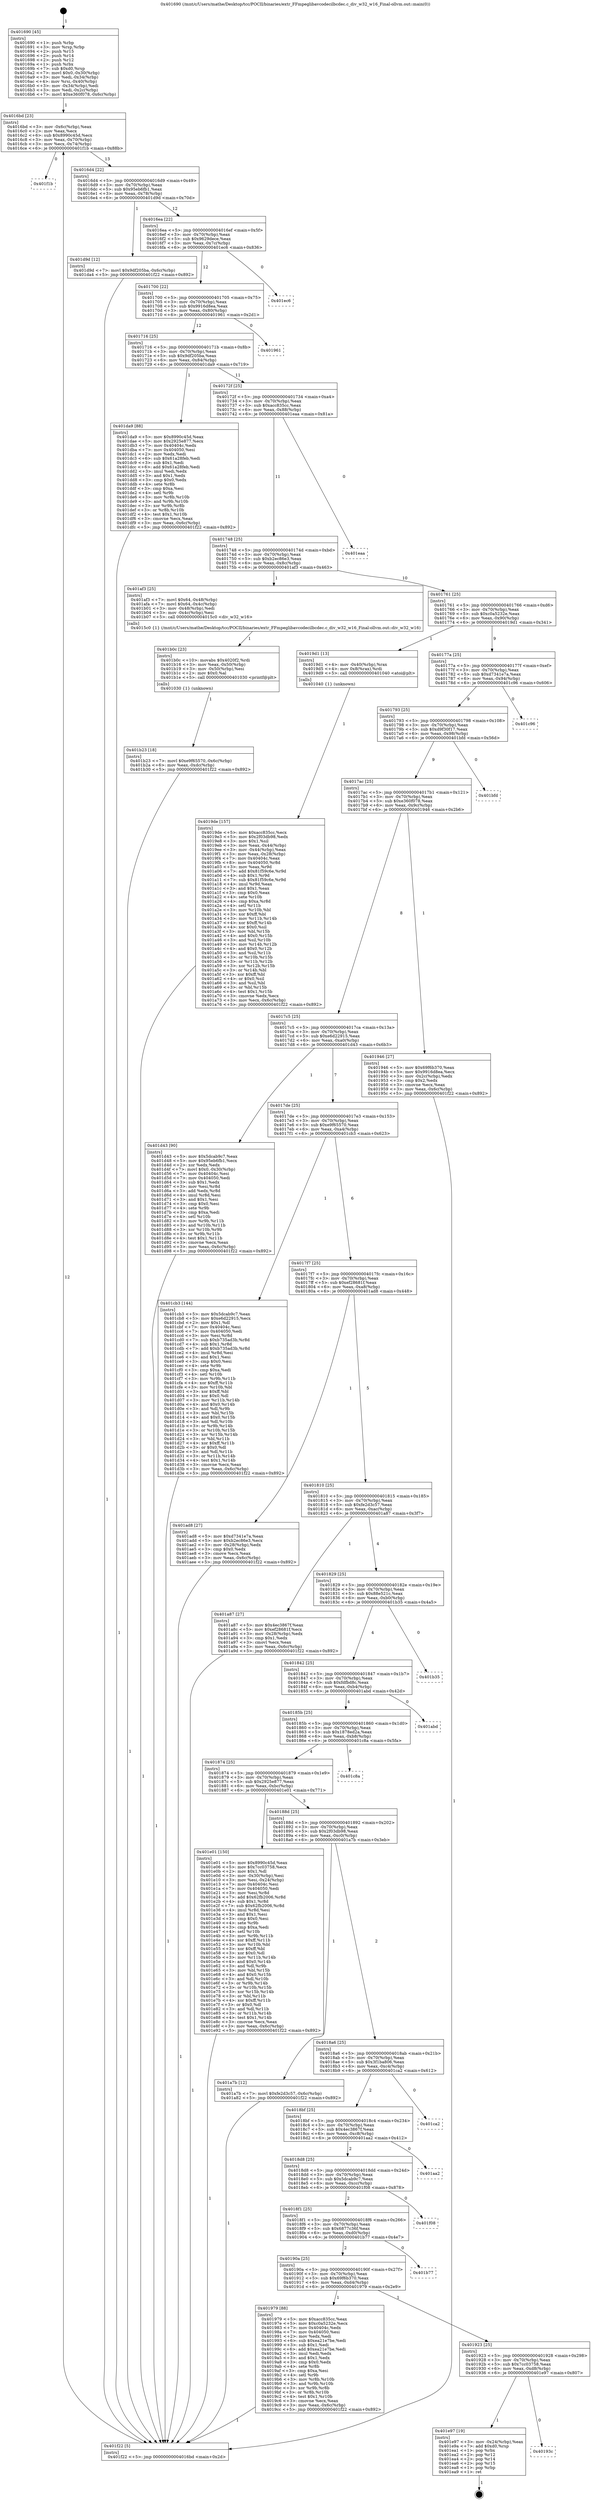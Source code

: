 digraph "0x401690" {
  label = "0x401690 (/mnt/c/Users/mathe/Desktop/tcc/POCII/binaries/extr_FFmpeglibavcodecilbcdec.c_div_w32_w16_Final-ollvm.out::main(0))"
  labelloc = "t"
  node[shape=record]

  Entry [label="",width=0.3,height=0.3,shape=circle,fillcolor=black,style=filled]
  "0x4016bd" [label="{
     0x4016bd [23]\l
     | [instrs]\l
     &nbsp;&nbsp;0x4016bd \<+3\>: mov -0x6c(%rbp),%eax\l
     &nbsp;&nbsp;0x4016c0 \<+2\>: mov %eax,%ecx\l
     &nbsp;&nbsp;0x4016c2 \<+6\>: sub $0x8990c45d,%ecx\l
     &nbsp;&nbsp;0x4016c8 \<+3\>: mov %eax,-0x70(%rbp)\l
     &nbsp;&nbsp;0x4016cb \<+3\>: mov %ecx,-0x74(%rbp)\l
     &nbsp;&nbsp;0x4016ce \<+6\>: je 0000000000401f1b \<main+0x88b\>\l
  }"]
  "0x401f1b" [label="{
     0x401f1b\l
  }", style=dashed]
  "0x4016d4" [label="{
     0x4016d4 [22]\l
     | [instrs]\l
     &nbsp;&nbsp;0x4016d4 \<+5\>: jmp 00000000004016d9 \<main+0x49\>\l
     &nbsp;&nbsp;0x4016d9 \<+3\>: mov -0x70(%rbp),%eax\l
     &nbsp;&nbsp;0x4016dc \<+5\>: sub $0x95eb6fb1,%eax\l
     &nbsp;&nbsp;0x4016e1 \<+3\>: mov %eax,-0x78(%rbp)\l
     &nbsp;&nbsp;0x4016e4 \<+6\>: je 0000000000401d9d \<main+0x70d\>\l
  }"]
  Exit [label="",width=0.3,height=0.3,shape=circle,fillcolor=black,style=filled,peripheries=2]
  "0x401d9d" [label="{
     0x401d9d [12]\l
     | [instrs]\l
     &nbsp;&nbsp;0x401d9d \<+7\>: movl $0x9df205ba,-0x6c(%rbp)\l
     &nbsp;&nbsp;0x401da4 \<+5\>: jmp 0000000000401f22 \<main+0x892\>\l
  }"]
  "0x4016ea" [label="{
     0x4016ea [22]\l
     | [instrs]\l
     &nbsp;&nbsp;0x4016ea \<+5\>: jmp 00000000004016ef \<main+0x5f\>\l
     &nbsp;&nbsp;0x4016ef \<+3\>: mov -0x70(%rbp),%eax\l
     &nbsp;&nbsp;0x4016f2 \<+5\>: sub $0x9629dece,%eax\l
     &nbsp;&nbsp;0x4016f7 \<+3\>: mov %eax,-0x7c(%rbp)\l
     &nbsp;&nbsp;0x4016fa \<+6\>: je 0000000000401ec6 \<main+0x836\>\l
  }"]
  "0x40193c" [label="{
     0x40193c\l
  }", style=dashed]
  "0x401ec6" [label="{
     0x401ec6\l
  }", style=dashed]
  "0x401700" [label="{
     0x401700 [22]\l
     | [instrs]\l
     &nbsp;&nbsp;0x401700 \<+5\>: jmp 0000000000401705 \<main+0x75\>\l
     &nbsp;&nbsp;0x401705 \<+3\>: mov -0x70(%rbp),%eax\l
     &nbsp;&nbsp;0x401708 \<+5\>: sub $0x9916d8ea,%eax\l
     &nbsp;&nbsp;0x40170d \<+3\>: mov %eax,-0x80(%rbp)\l
     &nbsp;&nbsp;0x401710 \<+6\>: je 0000000000401961 \<main+0x2d1\>\l
  }"]
  "0x401e97" [label="{
     0x401e97 [19]\l
     | [instrs]\l
     &nbsp;&nbsp;0x401e97 \<+3\>: mov -0x24(%rbp),%eax\l
     &nbsp;&nbsp;0x401e9a \<+7\>: add $0xd0,%rsp\l
     &nbsp;&nbsp;0x401ea1 \<+1\>: pop %rbx\l
     &nbsp;&nbsp;0x401ea2 \<+2\>: pop %r12\l
     &nbsp;&nbsp;0x401ea4 \<+2\>: pop %r14\l
     &nbsp;&nbsp;0x401ea6 \<+2\>: pop %r15\l
     &nbsp;&nbsp;0x401ea8 \<+1\>: pop %rbp\l
     &nbsp;&nbsp;0x401ea9 \<+1\>: ret\l
  }"]
  "0x401961" [label="{
     0x401961\l
  }", style=dashed]
  "0x401716" [label="{
     0x401716 [25]\l
     | [instrs]\l
     &nbsp;&nbsp;0x401716 \<+5\>: jmp 000000000040171b \<main+0x8b\>\l
     &nbsp;&nbsp;0x40171b \<+3\>: mov -0x70(%rbp),%eax\l
     &nbsp;&nbsp;0x40171e \<+5\>: sub $0x9df205ba,%eax\l
     &nbsp;&nbsp;0x401723 \<+6\>: mov %eax,-0x84(%rbp)\l
     &nbsp;&nbsp;0x401729 \<+6\>: je 0000000000401da9 \<main+0x719\>\l
  }"]
  "0x401b23" [label="{
     0x401b23 [18]\l
     | [instrs]\l
     &nbsp;&nbsp;0x401b23 \<+7\>: movl $0xe9f65570,-0x6c(%rbp)\l
     &nbsp;&nbsp;0x401b2a \<+6\>: mov %eax,-0xdc(%rbp)\l
     &nbsp;&nbsp;0x401b30 \<+5\>: jmp 0000000000401f22 \<main+0x892\>\l
  }"]
  "0x401da9" [label="{
     0x401da9 [88]\l
     | [instrs]\l
     &nbsp;&nbsp;0x401da9 \<+5\>: mov $0x8990c45d,%eax\l
     &nbsp;&nbsp;0x401dae \<+5\>: mov $0x2925e877,%ecx\l
     &nbsp;&nbsp;0x401db3 \<+7\>: mov 0x40404c,%edx\l
     &nbsp;&nbsp;0x401dba \<+7\>: mov 0x404050,%esi\l
     &nbsp;&nbsp;0x401dc1 \<+2\>: mov %edx,%edi\l
     &nbsp;&nbsp;0x401dc3 \<+6\>: sub $0x61a28feb,%edi\l
     &nbsp;&nbsp;0x401dc9 \<+3\>: sub $0x1,%edi\l
     &nbsp;&nbsp;0x401dcc \<+6\>: add $0x61a28feb,%edi\l
     &nbsp;&nbsp;0x401dd2 \<+3\>: imul %edi,%edx\l
     &nbsp;&nbsp;0x401dd5 \<+3\>: and $0x1,%edx\l
     &nbsp;&nbsp;0x401dd8 \<+3\>: cmp $0x0,%edx\l
     &nbsp;&nbsp;0x401ddb \<+4\>: sete %r8b\l
     &nbsp;&nbsp;0x401ddf \<+3\>: cmp $0xa,%esi\l
     &nbsp;&nbsp;0x401de2 \<+4\>: setl %r9b\l
     &nbsp;&nbsp;0x401de6 \<+3\>: mov %r8b,%r10b\l
     &nbsp;&nbsp;0x401de9 \<+3\>: and %r9b,%r10b\l
     &nbsp;&nbsp;0x401dec \<+3\>: xor %r9b,%r8b\l
     &nbsp;&nbsp;0x401def \<+3\>: or %r8b,%r10b\l
     &nbsp;&nbsp;0x401df2 \<+4\>: test $0x1,%r10b\l
     &nbsp;&nbsp;0x401df6 \<+3\>: cmovne %ecx,%eax\l
     &nbsp;&nbsp;0x401df9 \<+3\>: mov %eax,-0x6c(%rbp)\l
     &nbsp;&nbsp;0x401dfc \<+5\>: jmp 0000000000401f22 \<main+0x892\>\l
  }"]
  "0x40172f" [label="{
     0x40172f [25]\l
     | [instrs]\l
     &nbsp;&nbsp;0x40172f \<+5\>: jmp 0000000000401734 \<main+0xa4\>\l
     &nbsp;&nbsp;0x401734 \<+3\>: mov -0x70(%rbp),%eax\l
     &nbsp;&nbsp;0x401737 \<+5\>: sub $0xacc835cc,%eax\l
     &nbsp;&nbsp;0x40173c \<+6\>: mov %eax,-0x88(%rbp)\l
     &nbsp;&nbsp;0x401742 \<+6\>: je 0000000000401eaa \<main+0x81a\>\l
  }"]
  "0x401b0c" [label="{
     0x401b0c [23]\l
     | [instrs]\l
     &nbsp;&nbsp;0x401b0c \<+10\>: movabs $0x4020f2,%rdi\l
     &nbsp;&nbsp;0x401b16 \<+3\>: mov %eax,-0x50(%rbp)\l
     &nbsp;&nbsp;0x401b19 \<+3\>: mov -0x50(%rbp),%esi\l
     &nbsp;&nbsp;0x401b1c \<+2\>: mov $0x0,%al\l
     &nbsp;&nbsp;0x401b1e \<+5\>: call 0000000000401030 \<printf@plt\>\l
     | [calls]\l
     &nbsp;&nbsp;0x401030 \{1\} (unknown)\l
  }"]
  "0x401eaa" [label="{
     0x401eaa\l
  }", style=dashed]
  "0x401748" [label="{
     0x401748 [25]\l
     | [instrs]\l
     &nbsp;&nbsp;0x401748 \<+5\>: jmp 000000000040174d \<main+0xbd\>\l
     &nbsp;&nbsp;0x40174d \<+3\>: mov -0x70(%rbp),%eax\l
     &nbsp;&nbsp;0x401750 \<+5\>: sub $0xb2ec86e3,%eax\l
     &nbsp;&nbsp;0x401755 \<+6\>: mov %eax,-0x8c(%rbp)\l
     &nbsp;&nbsp;0x40175b \<+6\>: je 0000000000401af3 \<main+0x463\>\l
  }"]
  "0x4019de" [label="{
     0x4019de [157]\l
     | [instrs]\l
     &nbsp;&nbsp;0x4019de \<+5\>: mov $0xacc835cc,%ecx\l
     &nbsp;&nbsp;0x4019e3 \<+5\>: mov $0x2f03db98,%edx\l
     &nbsp;&nbsp;0x4019e8 \<+3\>: mov $0x1,%sil\l
     &nbsp;&nbsp;0x4019eb \<+3\>: mov %eax,-0x44(%rbp)\l
     &nbsp;&nbsp;0x4019ee \<+3\>: mov -0x44(%rbp),%eax\l
     &nbsp;&nbsp;0x4019f1 \<+3\>: mov %eax,-0x28(%rbp)\l
     &nbsp;&nbsp;0x4019f4 \<+7\>: mov 0x40404c,%eax\l
     &nbsp;&nbsp;0x4019fb \<+8\>: mov 0x404050,%r8d\l
     &nbsp;&nbsp;0x401a03 \<+3\>: mov %eax,%r9d\l
     &nbsp;&nbsp;0x401a06 \<+7\>: add $0x81f59c6e,%r9d\l
     &nbsp;&nbsp;0x401a0d \<+4\>: sub $0x1,%r9d\l
     &nbsp;&nbsp;0x401a11 \<+7\>: sub $0x81f59c6e,%r9d\l
     &nbsp;&nbsp;0x401a18 \<+4\>: imul %r9d,%eax\l
     &nbsp;&nbsp;0x401a1c \<+3\>: and $0x1,%eax\l
     &nbsp;&nbsp;0x401a1f \<+3\>: cmp $0x0,%eax\l
     &nbsp;&nbsp;0x401a22 \<+4\>: sete %r10b\l
     &nbsp;&nbsp;0x401a26 \<+4\>: cmp $0xa,%r8d\l
     &nbsp;&nbsp;0x401a2a \<+4\>: setl %r11b\l
     &nbsp;&nbsp;0x401a2e \<+3\>: mov %r10b,%bl\l
     &nbsp;&nbsp;0x401a31 \<+3\>: xor $0xff,%bl\l
     &nbsp;&nbsp;0x401a34 \<+3\>: mov %r11b,%r14b\l
     &nbsp;&nbsp;0x401a37 \<+4\>: xor $0xff,%r14b\l
     &nbsp;&nbsp;0x401a3b \<+4\>: xor $0x0,%sil\l
     &nbsp;&nbsp;0x401a3f \<+3\>: mov %bl,%r15b\l
     &nbsp;&nbsp;0x401a42 \<+4\>: and $0x0,%r15b\l
     &nbsp;&nbsp;0x401a46 \<+3\>: and %sil,%r10b\l
     &nbsp;&nbsp;0x401a49 \<+3\>: mov %r14b,%r12b\l
     &nbsp;&nbsp;0x401a4c \<+4\>: and $0x0,%r12b\l
     &nbsp;&nbsp;0x401a50 \<+3\>: and %sil,%r11b\l
     &nbsp;&nbsp;0x401a53 \<+3\>: or %r10b,%r15b\l
     &nbsp;&nbsp;0x401a56 \<+3\>: or %r11b,%r12b\l
     &nbsp;&nbsp;0x401a59 \<+3\>: xor %r12b,%r15b\l
     &nbsp;&nbsp;0x401a5c \<+3\>: or %r14b,%bl\l
     &nbsp;&nbsp;0x401a5f \<+3\>: xor $0xff,%bl\l
     &nbsp;&nbsp;0x401a62 \<+4\>: or $0x0,%sil\l
     &nbsp;&nbsp;0x401a66 \<+3\>: and %sil,%bl\l
     &nbsp;&nbsp;0x401a69 \<+3\>: or %bl,%r15b\l
     &nbsp;&nbsp;0x401a6c \<+4\>: test $0x1,%r15b\l
     &nbsp;&nbsp;0x401a70 \<+3\>: cmovne %edx,%ecx\l
     &nbsp;&nbsp;0x401a73 \<+3\>: mov %ecx,-0x6c(%rbp)\l
     &nbsp;&nbsp;0x401a76 \<+5\>: jmp 0000000000401f22 \<main+0x892\>\l
  }"]
  "0x401af3" [label="{
     0x401af3 [25]\l
     | [instrs]\l
     &nbsp;&nbsp;0x401af3 \<+7\>: movl $0x64,-0x48(%rbp)\l
     &nbsp;&nbsp;0x401afa \<+7\>: movl $0x64,-0x4c(%rbp)\l
     &nbsp;&nbsp;0x401b01 \<+3\>: mov -0x48(%rbp),%edi\l
     &nbsp;&nbsp;0x401b04 \<+3\>: mov -0x4c(%rbp),%esi\l
     &nbsp;&nbsp;0x401b07 \<+5\>: call 00000000004015c0 \<div_w32_w16\>\l
     | [calls]\l
     &nbsp;&nbsp;0x4015c0 \{1\} (/mnt/c/Users/mathe/Desktop/tcc/POCII/binaries/extr_FFmpeglibavcodecilbcdec.c_div_w32_w16_Final-ollvm.out::div_w32_w16)\l
  }"]
  "0x401761" [label="{
     0x401761 [25]\l
     | [instrs]\l
     &nbsp;&nbsp;0x401761 \<+5\>: jmp 0000000000401766 \<main+0xd6\>\l
     &nbsp;&nbsp;0x401766 \<+3\>: mov -0x70(%rbp),%eax\l
     &nbsp;&nbsp;0x401769 \<+5\>: sub $0xc0a5232e,%eax\l
     &nbsp;&nbsp;0x40176e \<+6\>: mov %eax,-0x90(%rbp)\l
     &nbsp;&nbsp;0x401774 \<+6\>: je 00000000004019d1 \<main+0x341\>\l
  }"]
  "0x401923" [label="{
     0x401923 [25]\l
     | [instrs]\l
     &nbsp;&nbsp;0x401923 \<+5\>: jmp 0000000000401928 \<main+0x298\>\l
     &nbsp;&nbsp;0x401928 \<+3\>: mov -0x70(%rbp),%eax\l
     &nbsp;&nbsp;0x40192b \<+5\>: sub $0x7cc03758,%eax\l
     &nbsp;&nbsp;0x401930 \<+6\>: mov %eax,-0xd8(%rbp)\l
     &nbsp;&nbsp;0x401936 \<+6\>: je 0000000000401e97 \<main+0x807\>\l
  }"]
  "0x4019d1" [label="{
     0x4019d1 [13]\l
     | [instrs]\l
     &nbsp;&nbsp;0x4019d1 \<+4\>: mov -0x40(%rbp),%rax\l
     &nbsp;&nbsp;0x4019d5 \<+4\>: mov 0x8(%rax),%rdi\l
     &nbsp;&nbsp;0x4019d9 \<+5\>: call 0000000000401040 \<atoi@plt\>\l
     | [calls]\l
     &nbsp;&nbsp;0x401040 \{1\} (unknown)\l
  }"]
  "0x40177a" [label="{
     0x40177a [25]\l
     | [instrs]\l
     &nbsp;&nbsp;0x40177a \<+5\>: jmp 000000000040177f \<main+0xef\>\l
     &nbsp;&nbsp;0x40177f \<+3\>: mov -0x70(%rbp),%eax\l
     &nbsp;&nbsp;0x401782 \<+5\>: sub $0xd7341e7a,%eax\l
     &nbsp;&nbsp;0x401787 \<+6\>: mov %eax,-0x94(%rbp)\l
     &nbsp;&nbsp;0x40178d \<+6\>: je 0000000000401c96 \<main+0x606\>\l
  }"]
  "0x401979" [label="{
     0x401979 [88]\l
     | [instrs]\l
     &nbsp;&nbsp;0x401979 \<+5\>: mov $0xacc835cc,%eax\l
     &nbsp;&nbsp;0x40197e \<+5\>: mov $0xc0a5232e,%ecx\l
     &nbsp;&nbsp;0x401983 \<+7\>: mov 0x40404c,%edx\l
     &nbsp;&nbsp;0x40198a \<+7\>: mov 0x404050,%esi\l
     &nbsp;&nbsp;0x401991 \<+2\>: mov %edx,%edi\l
     &nbsp;&nbsp;0x401993 \<+6\>: sub $0xea21e7be,%edi\l
     &nbsp;&nbsp;0x401999 \<+3\>: sub $0x1,%edi\l
     &nbsp;&nbsp;0x40199c \<+6\>: add $0xea21e7be,%edi\l
     &nbsp;&nbsp;0x4019a2 \<+3\>: imul %edi,%edx\l
     &nbsp;&nbsp;0x4019a5 \<+3\>: and $0x1,%edx\l
     &nbsp;&nbsp;0x4019a8 \<+3\>: cmp $0x0,%edx\l
     &nbsp;&nbsp;0x4019ab \<+4\>: sete %r8b\l
     &nbsp;&nbsp;0x4019af \<+3\>: cmp $0xa,%esi\l
     &nbsp;&nbsp;0x4019b2 \<+4\>: setl %r9b\l
     &nbsp;&nbsp;0x4019b6 \<+3\>: mov %r8b,%r10b\l
     &nbsp;&nbsp;0x4019b9 \<+3\>: and %r9b,%r10b\l
     &nbsp;&nbsp;0x4019bc \<+3\>: xor %r9b,%r8b\l
     &nbsp;&nbsp;0x4019bf \<+3\>: or %r8b,%r10b\l
     &nbsp;&nbsp;0x4019c2 \<+4\>: test $0x1,%r10b\l
     &nbsp;&nbsp;0x4019c6 \<+3\>: cmovne %ecx,%eax\l
     &nbsp;&nbsp;0x4019c9 \<+3\>: mov %eax,-0x6c(%rbp)\l
     &nbsp;&nbsp;0x4019cc \<+5\>: jmp 0000000000401f22 \<main+0x892\>\l
  }"]
  "0x401c96" [label="{
     0x401c96\l
  }", style=dashed]
  "0x401793" [label="{
     0x401793 [25]\l
     | [instrs]\l
     &nbsp;&nbsp;0x401793 \<+5\>: jmp 0000000000401798 \<main+0x108\>\l
     &nbsp;&nbsp;0x401798 \<+3\>: mov -0x70(%rbp),%eax\l
     &nbsp;&nbsp;0x40179b \<+5\>: sub $0xd9f30f17,%eax\l
     &nbsp;&nbsp;0x4017a0 \<+6\>: mov %eax,-0x98(%rbp)\l
     &nbsp;&nbsp;0x4017a6 \<+6\>: je 0000000000401bfd \<main+0x56d\>\l
  }"]
  "0x40190a" [label="{
     0x40190a [25]\l
     | [instrs]\l
     &nbsp;&nbsp;0x40190a \<+5\>: jmp 000000000040190f \<main+0x27f\>\l
     &nbsp;&nbsp;0x40190f \<+3\>: mov -0x70(%rbp),%eax\l
     &nbsp;&nbsp;0x401912 \<+5\>: sub $0x69f6b370,%eax\l
     &nbsp;&nbsp;0x401917 \<+6\>: mov %eax,-0xd4(%rbp)\l
     &nbsp;&nbsp;0x40191d \<+6\>: je 0000000000401979 \<main+0x2e9\>\l
  }"]
  "0x401bfd" [label="{
     0x401bfd\l
  }", style=dashed]
  "0x4017ac" [label="{
     0x4017ac [25]\l
     | [instrs]\l
     &nbsp;&nbsp;0x4017ac \<+5\>: jmp 00000000004017b1 \<main+0x121\>\l
     &nbsp;&nbsp;0x4017b1 \<+3\>: mov -0x70(%rbp),%eax\l
     &nbsp;&nbsp;0x4017b4 \<+5\>: sub $0xe360f078,%eax\l
     &nbsp;&nbsp;0x4017b9 \<+6\>: mov %eax,-0x9c(%rbp)\l
     &nbsp;&nbsp;0x4017bf \<+6\>: je 0000000000401946 \<main+0x2b6\>\l
  }"]
  "0x401b77" [label="{
     0x401b77\l
  }", style=dashed]
  "0x401946" [label="{
     0x401946 [27]\l
     | [instrs]\l
     &nbsp;&nbsp;0x401946 \<+5\>: mov $0x69f6b370,%eax\l
     &nbsp;&nbsp;0x40194b \<+5\>: mov $0x9916d8ea,%ecx\l
     &nbsp;&nbsp;0x401950 \<+3\>: mov -0x2c(%rbp),%edx\l
     &nbsp;&nbsp;0x401953 \<+3\>: cmp $0x2,%edx\l
     &nbsp;&nbsp;0x401956 \<+3\>: cmovne %ecx,%eax\l
     &nbsp;&nbsp;0x401959 \<+3\>: mov %eax,-0x6c(%rbp)\l
     &nbsp;&nbsp;0x40195c \<+5\>: jmp 0000000000401f22 \<main+0x892\>\l
  }"]
  "0x4017c5" [label="{
     0x4017c5 [25]\l
     | [instrs]\l
     &nbsp;&nbsp;0x4017c5 \<+5\>: jmp 00000000004017ca \<main+0x13a\>\l
     &nbsp;&nbsp;0x4017ca \<+3\>: mov -0x70(%rbp),%eax\l
     &nbsp;&nbsp;0x4017cd \<+5\>: sub $0xe6d22915,%eax\l
     &nbsp;&nbsp;0x4017d2 \<+6\>: mov %eax,-0xa0(%rbp)\l
     &nbsp;&nbsp;0x4017d8 \<+6\>: je 0000000000401d43 \<main+0x6b3\>\l
  }"]
  "0x401f22" [label="{
     0x401f22 [5]\l
     | [instrs]\l
     &nbsp;&nbsp;0x401f22 \<+5\>: jmp 00000000004016bd \<main+0x2d\>\l
  }"]
  "0x401690" [label="{
     0x401690 [45]\l
     | [instrs]\l
     &nbsp;&nbsp;0x401690 \<+1\>: push %rbp\l
     &nbsp;&nbsp;0x401691 \<+3\>: mov %rsp,%rbp\l
     &nbsp;&nbsp;0x401694 \<+2\>: push %r15\l
     &nbsp;&nbsp;0x401696 \<+2\>: push %r14\l
     &nbsp;&nbsp;0x401698 \<+2\>: push %r12\l
     &nbsp;&nbsp;0x40169a \<+1\>: push %rbx\l
     &nbsp;&nbsp;0x40169b \<+7\>: sub $0xd0,%rsp\l
     &nbsp;&nbsp;0x4016a2 \<+7\>: movl $0x0,-0x30(%rbp)\l
     &nbsp;&nbsp;0x4016a9 \<+3\>: mov %edi,-0x34(%rbp)\l
     &nbsp;&nbsp;0x4016ac \<+4\>: mov %rsi,-0x40(%rbp)\l
     &nbsp;&nbsp;0x4016b0 \<+3\>: mov -0x34(%rbp),%edi\l
     &nbsp;&nbsp;0x4016b3 \<+3\>: mov %edi,-0x2c(%rbp)\l
     &nbsp;&nbsp;0x4016b6 \<+7\>: movl $0xe360f078,-0x6c(%rbp)\l
  }"]
  "0x4018f1" [label="{
     0x4018f1 [25]\l
     | [instrs]\l
     &nbsp;&nbsp;0x4018f1 \<+5\>: jmp 00000000004018f6 \<main+0x266\>\l
     &nbsp;&nbsp;0x4018f6 \<+3\>: mov -0x70(%rbp),%eax\l
     &nbsp;&nbsp;0x4018f9 \<+5\>: sub $0x6877c36f,%eax\l
     &nbsp;&nbsp;0x4018fe \<+6\>: mov %eax,-0xd0(%rbp)\l
     &nbsp;&nbsp;0x401904 \<+6\>: je 0000000000401b77 \<main+0x4e7\>\l
  }"]
  "0x401d43" [label="{
     0x401d43 [90]\l
     | [instrs]\l
     &nbsp;&nbsp;0x401d43 \<+5\>: mov $0x5dcab9c7,%eax\l
     &nbsp;&nbsp;0x401d48 \<+5\>: mov $0x95eb6fb1,%ecx\l
     &nbsp;&nbsp;0x401d4d \<+2\>: xor %edx,%edx\l
     &nbsp;&nbsp;0x401d4f \<+7\>: movl $0x0,-0x30(%rbp)\l
     &nbsp;&nbsp;0x401d56 \<+7\>: mov 0x40404c,%esi\l
     &nbsp;&nbsp;0x401d5d \<+7\>: mov 0x404050,%edi\l
     &nbsp;&nbsp;0x401d64 \<+3\>: sub $0x1,%edx\l
     &nbsp;&nbsp;0x401d67 \<+3\>: mov %esi,%r8d\l
     &nbsp;&nbsp;0x401d6a \<+3\>: add %edx,%r8d\l
     &nbsp;&nbsp;0x401d6d \<+4\>: imul %r8d,%esi\l
     &nbsp;&nbsp;0x401d71 \<+3\>: and $0x1,%esi\l
     &nbsp;&nbsp;0x401d74 \<+3\>: cmp $0x0,%esi\l
     &nbsp;&nbsp;0x401d77 \<+4\>: sete %r9b\l
     &nbsp;&nbsp;0x401d7b \<+3\>: cmp $0xa,%edi\l
     &nbsp;&nbsp;0x401d7e \<+4\>: setl %r10b\l
     &nbsp;&nbsp;0x401d82 \<+3\>: mov %r9b,%r11b\l
     &nbsp;&nbsp;0x401d85 \<+3\>: and %r10b,%r11b\l
     &nbsp;&nbsp;0x401d88 \<+3\>: xor %r10b,%r9b\l
     &nbsp;&nbsp;0x401d8b \<+3\>: or %r9b,%r11b\l
     &nbsp;&nbsp;0x401d8e \<+4\>: test $0x1,%r11b\l
     &nbsp;&nbsp;0x401d92 \<+3\>: cmovne %ecx,%eax\l
     &nbsp;&nbsp;0x401d95 \<+3\>: mov %eax,-0x6c(%rbp)\l
     &nbsp;&nbsp;0x401d98 \<+5\>: jmp 0000000000401f22 \<main+0x892\>\l
  }"]
  "0x4017de" [label="{
     0x4017de [25]\l
     | [instrs]\l
     &nbsp;&nbsp;0x4017de \<+5\>: jmp 00000000004017e3 \<main+0x153\>\l
     &nbsp;&nbsp;0x4017e3 \<+3\>: mov -0x70(%rbp),%eax\l
     &nbsp;&nbsp;0x4017e6 \<+5\>: sub $0xe9f65570,%eax\l
     &nbsp;&nbsp;0x4017eb \<+6\>: mov %eax,-0xa4(%rbp)\l
     &nbsp;&nbsp;0x4017f1 \<+6\>: je 0000000000401cb3 \<main+0x623\>\l
  }"]
  "0x401f08" [label="{
     0x401f08\l
  }", style=dashed]
  "0x401cb3" [label="{
     0x401cb3 [144]\l
     | [instrs]\l
     &nbsp;&nbsp;0x401cb3 \<+5\>: mov $0x5dcab9c7,%eax\l
     &nbsp;&nbsp;0x401cb8 \<+5\>: mov $0xe6d22915,%ecx\l
     &nbsp;&nbsp;0x401cbd \<+2\>: mov $0x1,%dl\l
     &nbsp;&nbsp;0x401cbf \<+7\>: mov 0x40404c,%esi\l
     &nbsp;&nbsp;0x401cc6 \<+7\>: mov 0x404050,%edi\l
     &nbsp;&nbsp;0x401ccd \<+3\>: mov %esi,%r8d\l
     &nbsp;&nbsp;0x401cd0 \<+7\>: sub $0xb735ad3b,%r8d\l
     &nbsp;&nbsp;0x401cd7 \<+4\>: sub $0x1,%r8d\l
     &nbsp;&nbsp;0x401cdb \<+7\>: add $0xb735ad3b,%r8d\l
     &nbsp;&nbsp;0x401ce2 \<+4\>: imul %r8d,%esi\l
     &nbsp;&nbsp;0x401ce6 \<+3\>: and $0x1,%esi\l
     &nbsp;&nbsp;0x401ce9 \<+3\>: cmp $0x0,%esi\l
     &nbsp;&nbsp;0x401cec \<+4\>: sete %r9b\l
     &nbsp;&nbsp;0x401cf0 \<+3\>: cmp $0xa,%edi\l
     &nbsp;&nbsp;0x401cf3 \<+4\>: setl %r10b\l
     &nbsp;&nbsp;0x401cf7 \<+3\>: mov %r9b,%r11b\l
     &nbsp;&nbsp;0x401cfa \<+4\>: xor $0xff,%r11b\l
     &nbsp;&nbsp;0x401cfe \<+3\>: mov %r10b,%bl\l
     &nbsp;&nbsp;0x401d01 \<+3\>: xor $0xff,%bl\l
     &nbsp;&nbsp;0x401d04 \<+3\>: xor $0x0,%dl\l
     &nbsp;&nbsp;0x401d07 \<+3\>: mov %r11b,%r14b\l
     &nbsp;&nbsp;0x401d0a \<+4\>: and $0x0,%r14b\l
     &nbsp;&nbsp;0x401d0e \<+3\>: and %dl,%r9b\l
     &nbsp;&nbsp;0x401d11 \<+3\>: mov %bl,%r15b\l
     &nbsp;&nbsp;0x401d14 \<+4\>: and $0x0,%r15b\l
     &nbsp;&nbsp;0x401d18 \<+3\>: and %dl,%r10b\l
     &nbsp;&nbsp;0x401d1b \<+3\>: or %r9b,%r14b\l
     &nbsp;&nbsp;0x401d1e \<+3\>: or %r10b,%r15b\l
     &nbsp;&nbsp;0x401d21 \<+3\>: xor %r15b,%r14b\l
     &nbsp;&nbsp;0x401d24 \<+3\>: or %bl,%r11b\l
     &nbsp;&nbsp;0x401d27 \<+4\>: xor $0xff,%r11b\l
     &nbsp;&nbsp;0x401d2b \<+3\>: or $0x0,%dl\l
     &nbsp;&nbsp;0x401d2e \<+3\>: and %dl,%r11b\l
     &nbsp;&nbsp;0x401d31 \<+3\>: or %r11b,%r14b\l
     &nbsp;&nbsp;0x401d34 \<+4\>: test $0x1,%r14b\l
     &nbsp;&nbsp;0x401d38 \<+3\>: cmovne %ecx,%eax\l
     &nbsp;&nbsp;0x401d3b \<+3\>: mov %eax,-0x6c(%rbp)\l
     &nbsp;&nbsp;0x401d3e \<+5\>: jmp 0000000000401f22 \<main+0x892\>\l
  }"]
  "0x4017f7" [label="{
     0x4017f7 [25]\l
     | [instrs]\l
     &nbsp;&nbsp;0x4017f7 \<+5\>: jmp 00000000004017fc \<main+0x16c\>\l
     &nbsp;&nbsp;0x4017fc \<+3\>: mov -0x70(%rbp),%eax\l
     &nbsp;&nbsp;0x4017ff \<+5\>: sub $0xef28681f,%eax\l
     &nbsp;&nbsp;0x401804 \<+6\>: mov %eax,-0xa8(%rbp)\l
     &nbsp;&nbsp;0x40180a \<+6\>: je 0000000000401ad8 \<main+0x448\>\l
  }"]
  "0x4018d8" [label="{
     0x4018d8 [25]\l
     | [instrs]\l
     &nbsp;&nbsp;0x4018d8 \<+5\>: jmp 00000000004018dd \<main+0x24d\>\l
     &nbsp;&nbsp;0x4018dd \<+3\>: mov -0x70(%rbp),%eax\l
     &nbsp;&nbsp;0x4018e0 \<+5\>: sub $0x5dcab9c7,%eax\l
     &nbsp;&nbsp;0x4018e5 \<+6\>: mov %eax,-0xcc(%rbp)\l
     &nbsp;&nbsp;0x4018eb \<+6\>: je 0000000000401f08 \<main+0x878\>\l
  }"]
  "0x401ad8" [label="{
     0x401ad8 [27]\l
     | [instrs]\l
     &nbsp;&nbsp;0x401ad8 \<+5\>: mov $0xd7341e7a,%eax\l
     &nbsp;&nbsp;0x401add \<+5\>: mov $0xb2ec86e3,%ecx\l
     &nbsp;&nbsp;0x401ae2 \<+3\>: mov -0x28(%rbp),%edx\l
     &nbsp;&nbsp;0x401ae5 \<+3\>: cmp $0x0,%edx\l
     &nbsp;&nbsp;0x401ae8 \<+3\>: cmove %ecx,%eax\l
     &nbsp;&nbsp;0x401aeb \<+3\>: mov %eax,-0x6c(%rbp)\l
     &nbsp;&nbsp;0x401aee \<+5\>: jmp 0000000000401f22 \<main+0x892\>\l
  }"]
  "0x401810" [label="{
     0x401810 [25]\l
     | [instrs]\l
     &nbsp;&nbsp;0x401810 \<+5\>: jmp 0000000000401815 \<main+0x185\>\l
     &nbsp;&nbsp;0x401815 \<+3\>: mov -0x70(%rbp),%eax\l
     &nbsp;&nbsp;0x401818 \<+5\>: sub $0xfe2d3c57,%eax\l
     &nbsp;&nbsp;0x40181d \<+6\>: mov %eax,-0xac(%rbp)\l
     &nbsp;&nbsp;0x401823 \<+6\>: je 0000000000401a87 \<main+0x3f7\>\l
  }"]
  "0x401aa2" [label="{
     0x401aa2\l
  }", style=dashed]
  "0x401a87" [label="{
     0x401a87 [27]\l
     | [instrs]\l
     &nbsp;&nbsp;0x401a87 \<+5\>: mov $0x4ec3867f,%eax\l
     &nbsp;&nbsp;0x401a8c \<+5\>: mov $0xef28681f,%ecx\l
     &nbsp;&nbsp;0x401a91 \<+3\>: mov -0x28(%rbp),%edx\l
     &nbsp;&nbsp;0x401a94 \<+3\>: cmp $0x1,%edx\l
     &nbsp;&nbsp;0x401a97 \<+3\>: cmovl %ecx,%eax\l
     &nbsp;&nbsp;0x401a9a \<+3\>: mov %eax,-0x6c(%rbp)\l
     &nbsp;&nbsp;0x401a9d \<+5\>: jmp 0000000000401f22 \<main+0x892\>\l
  }"]
  "0x401829" [label="{
     0x401829 [25]\l
     | [instrs]\l
     &nbsp;&nbsp;0x401829 \<+5\>: jmp 000000000040182e \<main+0x19e\>\l
     &nbsp;&nbsp;0x40182e \<+3\>: mov -0x70(%rbp),%eax\l
     &nbsp;&nbsp;0x401831 \<+5\>: sub $0x88e521c,%eax\l
     &nbsp;&nbsp;0x401836 \<+6\>: mov %eax,-0xb0(%rbp)\l
     &nbsp;&nbsp;0x40183c \<+6\>: je 0000000000401b35 \<main+0x4a5\>\l
  }"]
  "0x4018bf" [label="{
     0x4018bf [25]\l
     | [instrs]\l
     &nbsp;&nbsp;0x4018bf \<+5\>: jmp 00000000004018c4 \<main+0x234\>\l
     &nbsp;&nbsp;0x4018c4 \<+3\>: mov -0x70(%rbp),%eax\l
     &nbsp;&nbsp;0x4018c7 \<+5\>: sub $0x4ec3867f,%eax\l
     &nbsp;&nbsp;0x4018cc \<+6\>: mov %eax,-0xc8(%rbp)\l
     &nbsp;&nbsp;0x4018d2 \<+6\>: je 0000000000401aa2 \<main+0x412\>\l
  }"]
  "0x401b35" [label="{
     0x401b35\l
  }", style=dashed]
  "0x401842" [label="{
     0x401842 [25]\l
     | [instrs]\l
     &nbsp;&nbsp;0x401842 \<+5\>: jmp 0000000000401847 \<main+0x1b7\>\l
     &nbsp;&nbsp;0x401847 \<+3\>: mov -0x70(%rbp),%eax\l
     &nbsp;&nbsp;0x40184a \<+5\>: sub $0xfdfbd8c,%eax\l
     &nbsp;&nbsp;0x40184f \<+6\>: mov %eax,-0xb4(%rbp)\l
     &nbsp;&nbsp;0x401855 \<+6\>: je 0000000000401abd \<main+0x42d\>\l
  }"]
  "0x401ca2" [label="{
     0x401ca2\l
  }", style=dashed]
  "0x401abd" [label="{
     0x401abd\l
  }", style=dashed]
  "0x40185b" [label="{
     0x40185b [25]\l
     | [instrs]\l
     &nbsp;&nbsp;0x40185b \<+5\>: jmp 0000000000401860 \<main+0x1d0\>\l
     &nbsp;&nbsp;0x401860 \<+3\>: mov -0x70(%rbp),%eax\l
     &nbsp;&nbsp;0x401863 \<+5\>: sub $0x1878ed2a,%eax\l
     &nbsp;&nbsp;0x401868 \<+6\>: mov %eax,-0xb8(%rbp)\l
     &nbsp;&nbsp;0x40186e \<+6\>: je 0000000000401c8a \<main+0x5fa\>\l
  }"]
  "0x4018a6" [label="{
     0x4018a6 [25]\l
     | [instrs]\l
     &nbsp;&nbsp;0x4018a6 \<+5\>: jmp 00000000004018ab \<main+0x21b\>\l
     &nbsp;&nbsp;0x4018ab \<+3\>: mov -0x70(%rbp),%eax\l
     &nbsp;&nbsp;0x4018ae \<+5\>: sub $0x3f1ba806,%eax\l
     &nbsp;&nbsp;0x4018b3 \<+6\>: mov %eax,-0xc4(%rbp)\l
     &nbsp;&nbsp;0x4018b9 \<+6\>: je 0000000000401ca2 \<main+0x612\>\l
  }"]
  "0x401c8a" [label="{
     0x401c8a\l
  }", style=dashed]
  "0x401874" [label="{
     0x401874 [25]\l
     | [instrs]\l
     &nbsp;&nbsp;0x401874 \<+5\>: jmp 0000000000401879 \<main+0x1e9\>\l
     &nbsp;&nbsp;0x401879 \<+3\>: mov -0x70(%rbp),%eax\l
     &nbsp;&nbsp;0x40187c \<+5\>: sub $0x2925e877,%eax\l
     &nbsp;&nbsp;0x401881 \<+6\>: mov %eax,-0xbc(%rbp)\l
     &nbsp;&nbsp;0x401887 \<+6\>: je 0000000000401e01 \<main+0x771\>\l
  }"]
  "0x401a7b" [label="{
     0x401a7b [12]\l
     | [instrs]\l
     &nbsp;&nbsp;0x401a7b \<+7\>: movl $0xfe2d3c57,-0x6c(%rbp)\l
     &nbsp;&nbsp;0x401a82 \<+5\>: jmp 0000000000401f22 \<main+0x892\>\l
  }"]
  "0x401e01" [label="{
     0x401e01 [150]\l
     | [instrs]\l
     &nbsp;&nbsp;0x401e01 \<+5\>: mov $0x8990c45d,%eax\l
     &nbsp;&nbsp;0x401e06 \<+5\>: mov $0x7cc03758,%ecx\l
     &nbsp;&nbsp;0x401e0b \<+2\>: mov $0x1,%dl\l
     &nbsp;&nbsp;0x401e0d \<+3\>: mov -0x30(%rbp),%esi\l
     &nbsp;&nbsp;0x401e10 \<+3\>: mov %esi,-0x24(%rbp)\l
     &nbsp;&nbsp;0x401e13 \<+7\>: mov 0x40404c,%esi\l
     &nbsp;&nbsp;0x401e1a \<+7\>: mov 0x404050,%edi\l
     &nbsp;&nbsp;0x401e21 \<+3\>: mov %esi,%r8d\l
     &nbsp;&nbsp;0x401e24 \<+7\>: add $0x62fb2006,%r8d\l
     &nbsp;&nbsp;0x401e2b \<+4\>: sub $0x1,%r8d\l
     &nbsp;&nbsp;0x401e2f \<+7\>: sub $0x62fb2006,%r8d\l
     &nbsp;&nbsp;0x401e36 \<+4\>: imul %r8d,%esi\l
     &nbsp;&nbsp;0x401e3a \<+3\>: and $0x1,%esi\l
     &nbsp;&nbsp;0x401e3d \<+3\>: cmp $0x0,%esi\l
     &nbsp;&nbsp;0x401e40 \<+4\>: sete %r9b\l
     &nbsp;&nbsp;0x401e44 \<+3\>: cmp $0xa,%edi\l
     &nbsp;&nbsp;0x401e47 \<+4\>: setl %r10b\l
     &nbsp;&nbsp;0x401e4b \<+3\>: mov %r9b,%r11b\l
     &nbsp;&nbsp;0x401e4e \<+4\>: xor $0xff,%r11b\l
     &nbsp;&nbsp;0x401e52 \<+3\>: mov %r10b,%bl\l
     &nbsp;&nbsp;0x401e55 \<+3\>: xor $0xff,%bl\l
     &nbsp;&nbsp;0x401e58 \<+3\>: xor $0x0,%dl\l
     &nbsp;&nbsp;0x401e5b \<+3\>: mov %r11b,%r14b\l
     &nbsp;&nbsp;0x401e5e \<+4\>: and $0x0,%r14b\l
     &nbsp;&nbsp;0x401e62 \<+3\>: and %dl,%r9b\l
     &nbsp;&nbsp;0x401e65 \<+3\>: mov %bl,%r15b\l
     &nbsp;&nbsp;0x401e68 \<+4\>: and $0x0,%r15b\l
     &nbsp;&nbsp;0x401e6c \<+3\>: and %dl,%r10b\l
     &nbsp;&nbsp;0x401e6f \<+3\>: or %r9b,%r14b\l
     &nbsp;&nbsp;0x401e72 \<+3\>: or %r10b,%r15b\l
     &nbsp;&nbsp;0x401e75 \<+3\>: xor %r15b,%r14b\l
     &nbsp;&nbsp;0x401e78 \<+3\>: or %bl,%r11b\l
     &nbsp;&nbsp;0x401e7b \<+4\>: xor $0xff,%r11b\l
     &nbsp;&nbsp;0x401e7f \<+3\>: or $0x0,%dl\l
     &nbsp;&nbsp;0x401e82 \<+3\>: and %dl,%r11b\l
     &nbsp;&nbsp;0x401e85 \<+3\>: or %r11b,%r14b\l
     &nbsp;&nbsp;0x401e88 \<+4\>: test $0x1,%r14b\l
     &nbsp;&nbsp;0x401e8c \<+3\>: cmovne %ecx,%eax\l
     &nbsp;&nbsp;0x401e8f \<+3\>: mov %eax,-0x6c(%rbp)\l
     &nbsp;&nbsp;0x401e92 \<+5\>: jmp 0000000000401f22 \<main+0x892\>\l
  }"]
  "0x40188d" [label="{
     0x40188d [25]\l
     | [instrs]\l
     &nbsp;&nbsp;0x40188d \<+5\>: jmp 0000000000401892 \<main+0x202\>\l
     &nbsp;&nbsp;0x401892 \<+3\>: mov -0x70(%rbp),%eax\l
     &nbsp;&nbsp;0x401895 \<+5\>: sub $0x2f03db98,%eax\l
     &nbsp;&nbsp;0x40189a \<+6\>: mov %eax,-0xc0(%rbp)\l
     &nbsp;&nbsp;0x4018a0 \<+6\>: je 0000000000401a7b \<main+0x3eb\>\l
  }"]
  Entry -> "0x401690" [label=" 1"]
  "0x4016bd" -> "0x401f1b" [label=" 0"]
  "0x4016bd" -> "0x4016d4" [label=" 13"]
  "0x401e97" -> Exit [label=" 1"]
  "0x4016d4" -> "0x401d9d" [label=" 1"]
  "0x4016d4" -> "0x4016ea" [label=" 12"]
  "0x401923" -> "0x40193c" [label=" 0"]
  "0x4016ea" -> "0x401ec6" [label=" 0"]
  "0x4016ea" -> "0x401700" [label=" 12"]
  "0x401923" -> "0x401e97" [label=" 1"]
  "0x401700" -> "0x401961" [label=" 0"]
  "0x401700" -> "0x401716" [label=" 12"]
  "0x401e01" -> "0x401f22" [label=" 1"]
  "0x401716" -> "0x401da9" [label=" 1"]
  "0x401716" -> "0x40172f" [label=" 11"]
  "0x401da9" -> "0x401f22" [label=" 1"]
  "0x40172f" -> "0x401eaa" [label=" 0"]
  "0x40172f" -> "0x401748" [label=" 11"]
  "0x401d9d" -> "0x401f22" [label=" 1"]
  "0x401748" -> "0x401af3" [label=" 1"]
  "0x401748" -> "0x401761" [label=" 10"]
  "0x401d43" -> "0x401f22" [label=" 1"]
  "0x401761" -> "0x4019d1" [label=" 1"]
  "0x401761" -> "0x40177a" [label=" 9"]
  "0x401cb3" -> "0x401f22" [label=" 1"]
  "0x40177a" -> "0x401c96" [label=" 0"]
  "0x40177a" -> "0x401793" [label=" 9"]
  "0x401b23" -> "0x401f22" [label=" 1"]
  "0x401793" -> "0x401bfd" [label=" 0"]
  "0x401793" -> "0x4017ac" [label=" 9"]
  "0x401af3" -> "0x401b0c" [label=" 1"]
  "0x4017ac" -> "0x401946" [label=" 1"]
  "0x4017ac" -> "0x4017c5" [label=" 8"]
  "0x401946" -> "0x401f22" [label=" 1"]
  "0x401690" -> "0x4016bd" [label=" 1"]
  "0x401f22" -> "0x4016bd" [label=" 12"]
  "0x401ad8" -> "0x401f22" [label=" 1"]
  "0x4017c5" -> "0x401d43" [label=" 1"]
  "0x4017c5" -> "0x4017de" [label=" 7"]
  "0x401a7b" -> "0x401f22" [label=" 1"]
  "0x4017de" -> "0x401cb3" [label=" 1"]
  "0x4017de" -> "0x4017f7" [label=" 6"]
  "0x4019de" -> "0x401f22" [label=" 1"]
  "0x4017f7" -> "0x401ad8" [label=" 1"]
  "0x4017f7" -> "0x401810" [label=" 5"]
  "0x401979" -> "0x401f22" [label=" 1"]
  "0x401810" -> "0x401a87" [label=" 1"]
  "0x401810" -> "0x401829" [label=" 4"]
  "0x40190a" -> "0x401923" [label=" 1"]
  "0x401829" -> "0x401b35" [label=" 0"]
  "0x401829" -> "0x401842" [label=" 4"]
  "0x401b0c" -> "0x401b23" [label=" 1"]
  "0x401842" -> "0x401abd" [label=" 0"]
  "0x401842" -> "0x40185b" [label=" 4"]
  "0x4018f1" -> "0x40190a" [label=" 2"]
  "0x40185b" -> "0x401c8a" [label=" 0"]
  "0x40185b" -> "0x401874" [label=" 4"]
  "0x401a87" -> "0x401f22" [label=" 1"]
  "0x401874" -> "0x401e01" [label=" 1"]
  "0x401874" -> "0x40188d" [label=" 3"]
  "0x4018d8" -> "0x4018f1" [label=" 2"]
  "0x40188d" -> "0x401a7b" [label=" 1"]
  "0x40188d" -> "0x4018a6" [label=" 2"]
  "0x4018f1" -> "0x401b77" [label=" 0"]
  "0x4018a6" -> "0x401ca2" [label=" 0"]
  "0x4018a6" -> "0x4018bf" [label=" 2"]
  "0x40190a" -> "0x401979" [label=" 1"]
  "0x4018bf" -> "0x401aa2" [label=" 0"]
  "0x4018bf" -> "0x4018d8" [label=" 2"]
  "0x4019d1" -> "0x4019de" [label=" 1"]
  "0x4018d8" -> "0x401f08" [label=" 0"]
}

